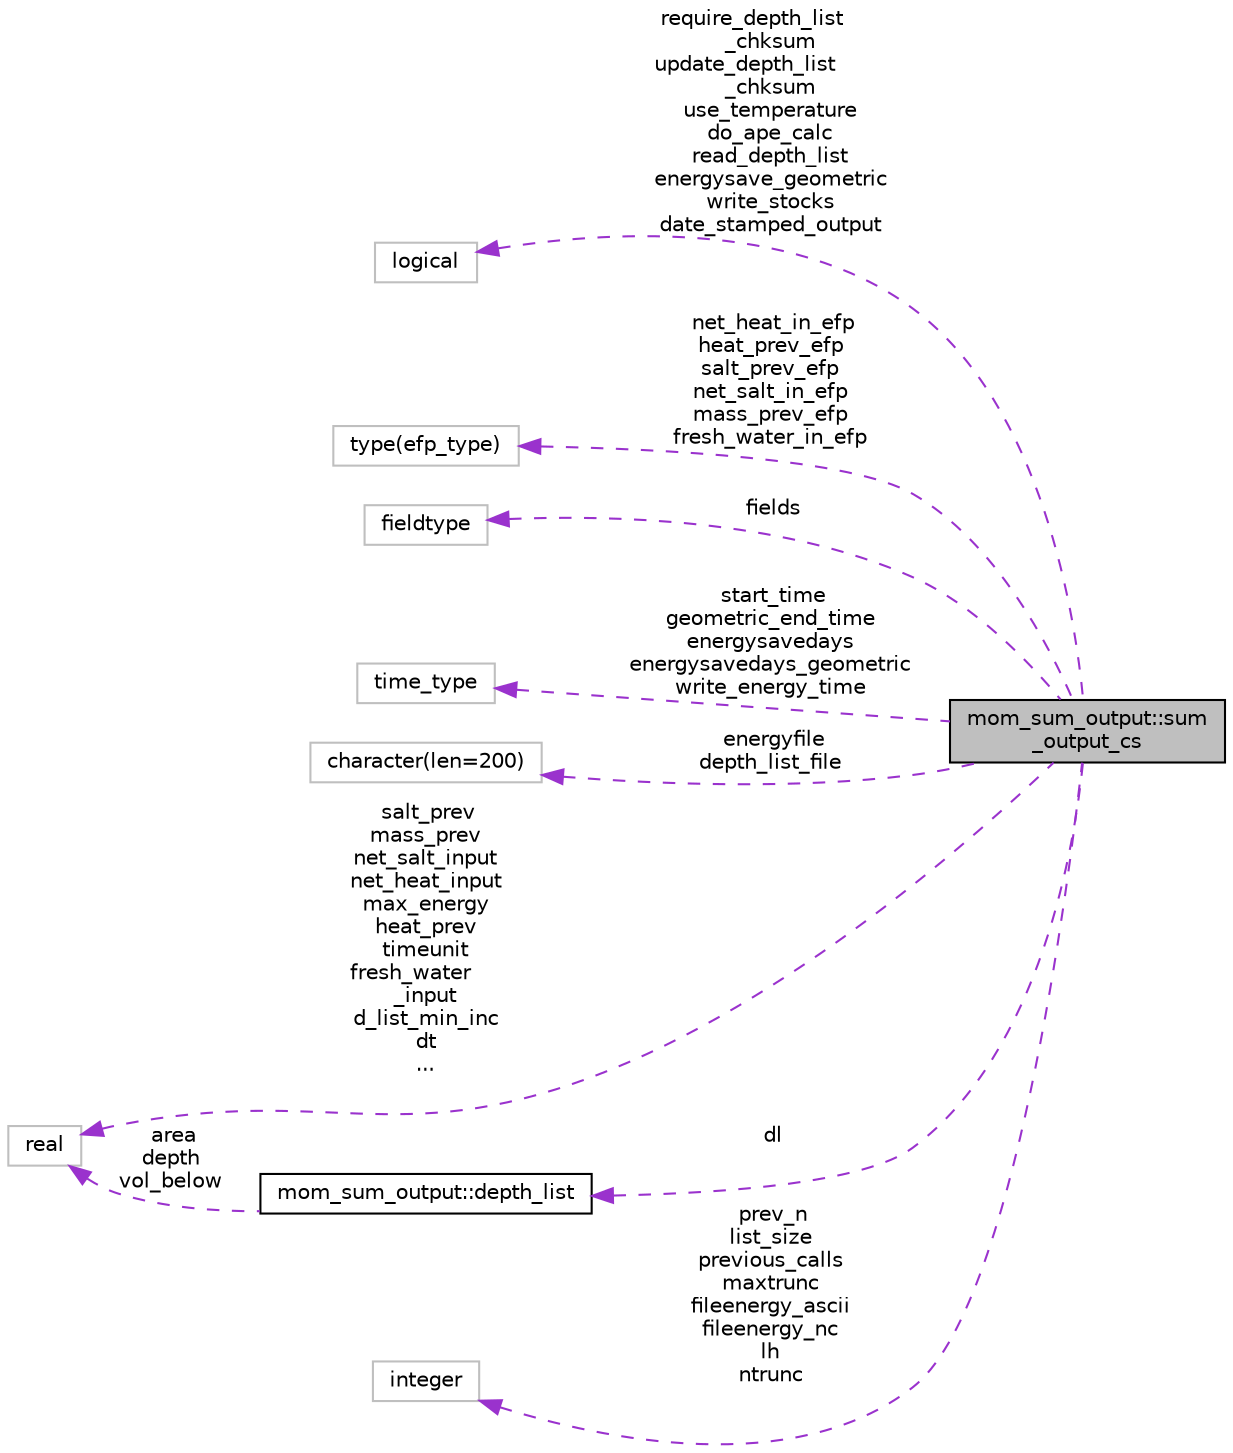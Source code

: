 digraph "mom_sum_output::sum_output_cs"
{
 // INTERACTIVE_SVG=YES
 // LATEX_PDF_SIZE
  edge [fontname="Helvetica",fontsize="10",labelfontname="Helvetica",labelfontsize="10"];
  node [fontname="Helvetica",fontsize="10",shape=record];
  rankdir="LR";
  Node1 [label="mom_sum_output::sum\l_output_cs",height=0.2,width=0.4,color="black", fillcolor="grey75", style="filled", fontcolor="black",tooltip="The control structure for the MOM_sum_output module."];
  Node2 -> Node1 [dir="back",color="darkorchid3",fontsize="10",style="dashed",label=" require_depth_list\l_chksum\nupdate_depth_list\l_chksum\nuse_temperature\ndo_ape_calc\nread_depth_list\nenergysave_geometric\nwrite_stocks\ndate_stamped_output" ,fontname="Helvetica"];
  Node2 [label="logical",height=0.2,width=0.4,color="grey75", fillcolor="white", style="filled",tooltip=" "];
  Node3 -> Node1 [dir="back",color="darkorchid3",fontsize="10",style="dashed",label=" net_heat_in_efp\nheat_prev_efp\nsalt_prev_efp\nnet_salt_in_efp\nmass_prev_efp\nfresh_water_in_efp" ,fontname="Helvetica"];
  Node3 [label="type(efp_type)",height=0.2,width=0.4,color="grey75", fillcolor="white", style="filled",tooltip=" "];
  Node4 -> Node1 [dir="back",color="darkorchid3",fontsize="10",style="dashed",label=" fields" ,fontname="Helvetica"];
  Node4 [label="fieldtype",height=0.2,width=0.4,color="grey75", fillcolor="white", style="filled",tooltip=" "];
  Node5 -> Node1 [dir="back",color="darkorchid3",fontsize="10",style="dashed",label=" start_time\ngeometric_end_time\nenergysavedays\nenergysavedays_geometric\nwrite_energy_time" ,fontname="Helvetica"];
  Node5 [label="time_type",height=0.2,width=0.4,color="grey75", fillcolor="white", style="filled",tooltip=" "];
  Node6 -> Node1 [dir="back",color="darkorchid3",fontsize="10",style="dashed",label=" energyfile\ndepth_list_file" ,fontname="Helvetica"];
  Node6 [label="character(len=200)",height=0.2,width=0.4,color="grey75", fillcolor="white", style="filled",tooltip=" "];
  Node7 -> Node1 [dir="back",color="darkorchid3",fontsize="10",style="dashed",label=" dl" ,fontname="Helvetica"];
  Node7 [label="mom_sum_output::depth_list",height=0.2,width=0.4,color="black", fillcolor="white", style="filled",URL="$structmom__sum__output_1_1depth__list.html",tooltip="A list of depths and corresponding globally integrated ocean area at each depth and the ocean volume ..."];
  Node8 -> Node7 [dir="back",color="darkorchid3",fontsize="10",style="dashed",label=" area\ndepth\nvol_below" ,fontname="Helvetica"];
  Node8 [label="real",height=0.2,width=0.4,color="grey75", fillcolor="white", style="filled",tooltip=" "];
  Node8 -> Node1 [dir="back",color="darkorchid3",fontsize="10",style="dashed",label=" salt_prev\nmass_prev\nnet_salt_input\nnet_heat_input\nmax_energy\nheat_prev\ntimeunit\nfresh_water\l_input\nd_list_min_inc\ndt\n..." ,fontname="Helvetica"];
  Node9 -> Node1 [dir="back",color="darkorchid3",fontsize="10",style="dashed",label=" prev_n\nlist_size\nprevious_calls\nmaxtrunc\nfileenergy_ascii\nfileenergy_nc\nlh\nntrunc" ,fontname="Helvetica"];
  Node9 [label="integer",height=0.2,width=0.4,color="grey75", fillcolor="white", style="filled",tooltip=" "];
}
